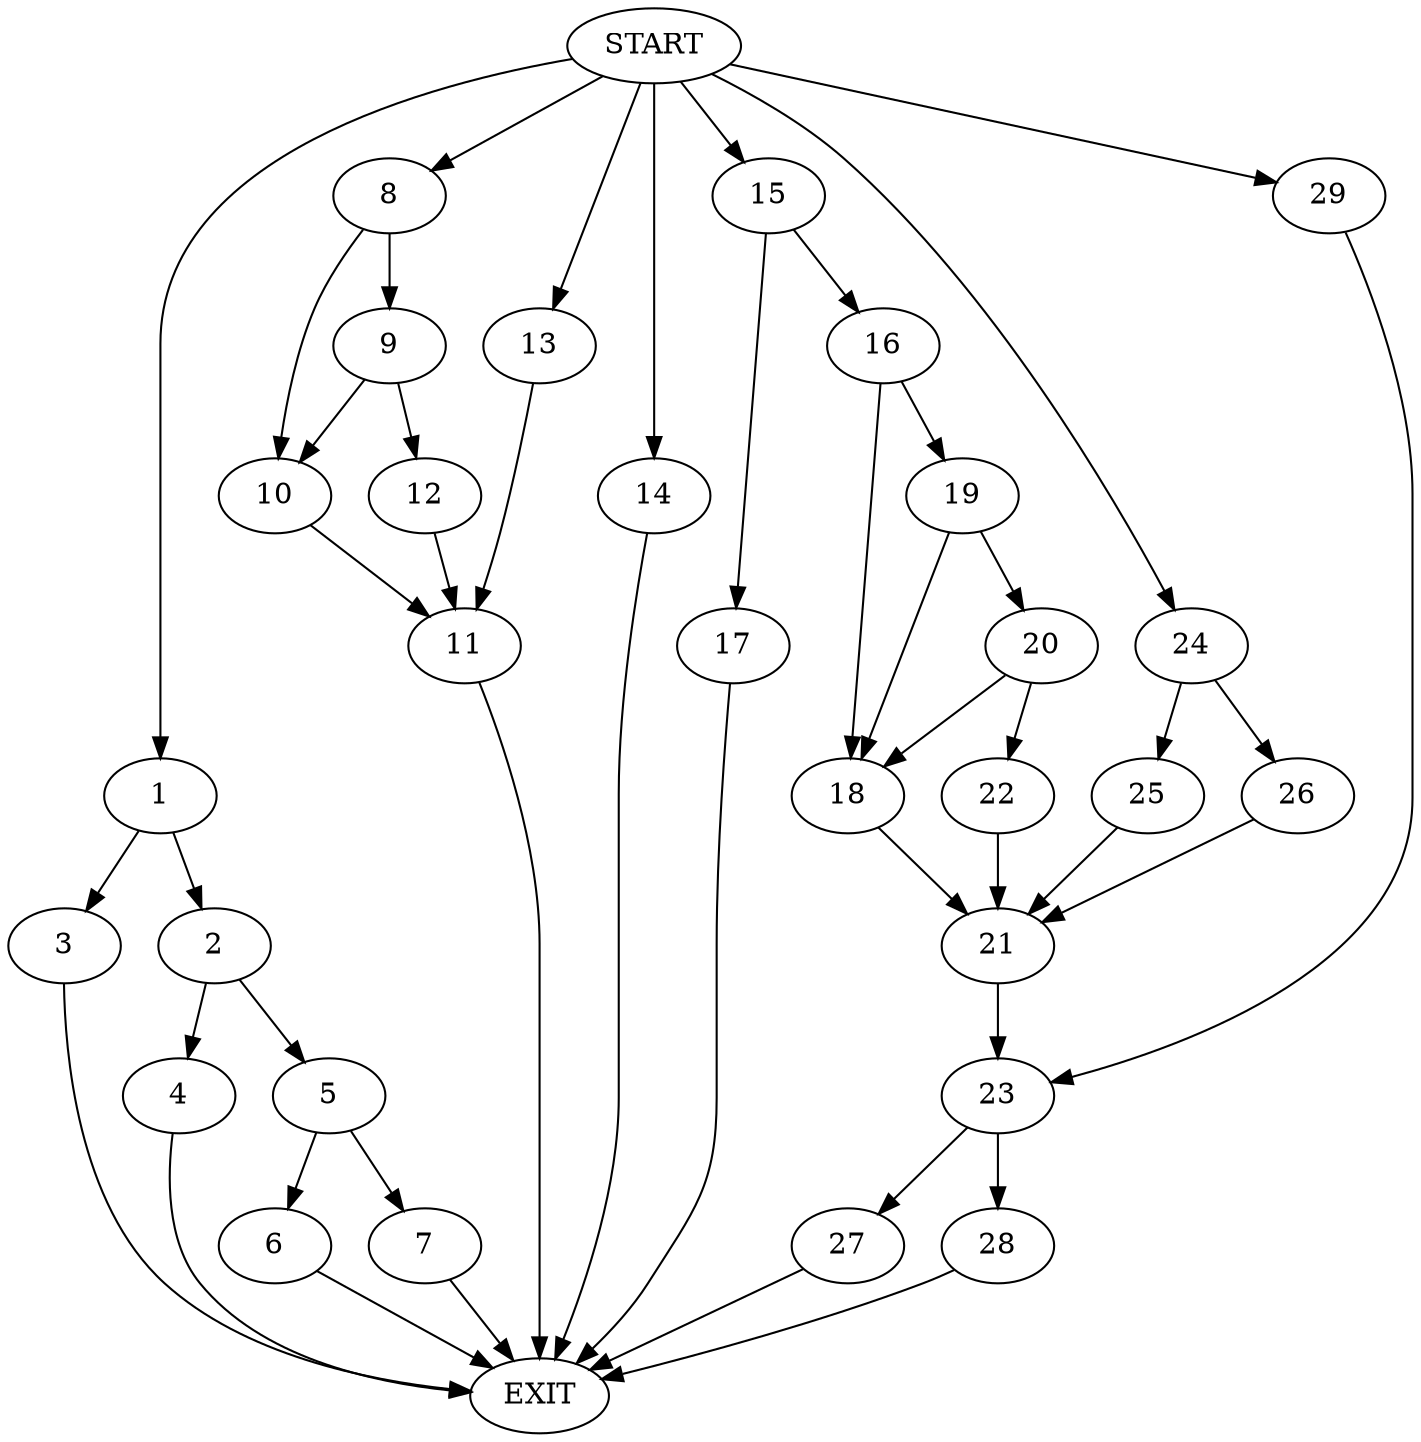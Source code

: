 digraph {
0 [label="START"]
30 [label="EXIT"]
0 -> 1
1 -> 2
1 -> 3
2 -> 4
2 -> 5
3 -> 30
5 -> 6
5 -> 7
4 -> 30
6 -> 30
7 -> 30
0 -> 8
8 -> 9
8 -> 10
10 -> 11
9 -> 10
9 -> 12
12 -> 11
11 -> 30
0 -> 13
13 -> 11
0 -> 14
14 -> 30
0 -> 15
15 -> 16
15 -> 17
16 -> 18
16 -> 19
17 -> 30
19 -> 20
19 -> 18
18 -> 21
20 -> 22
20 -> 18
22 -> 21
21 -> 23
0 -> 24
24 -> 25
24 -> 26
26 -> 21
25 -> 21
23 -> 27
23 -> 28
0 -> 29
29 -> 23
27 -> 30
28 -> 30
}
